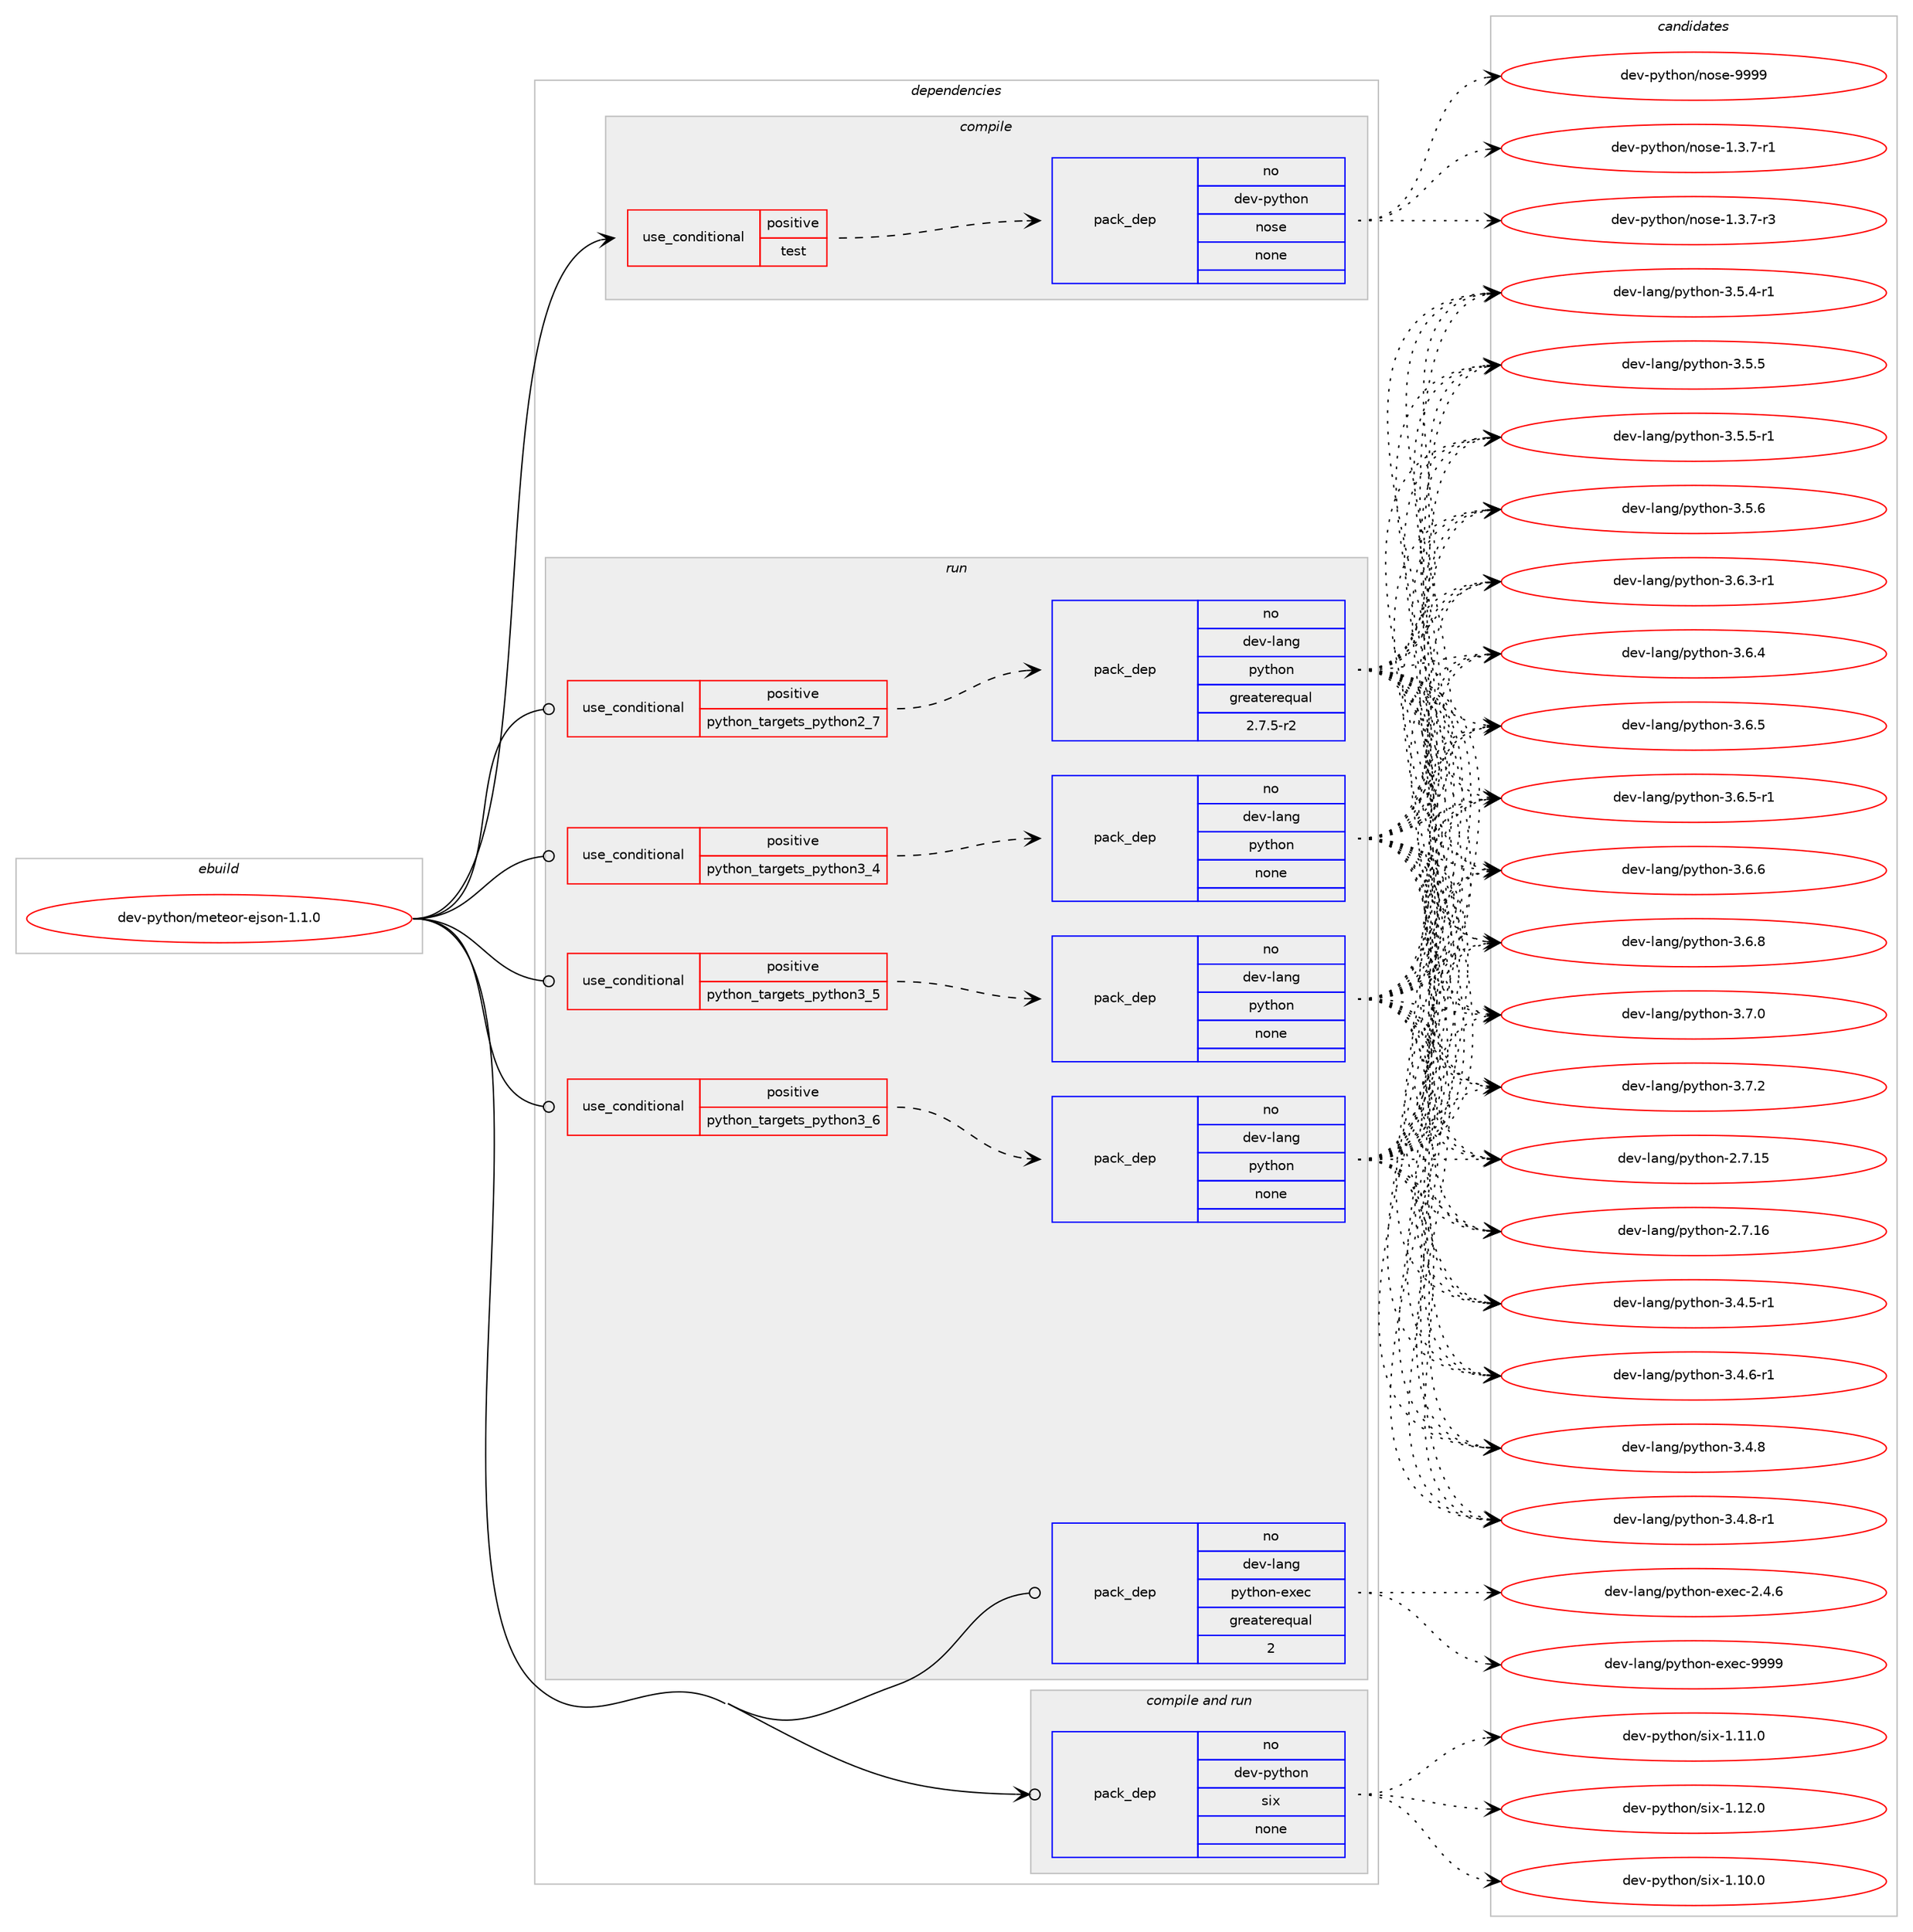 digraph prolog {

# *************
# Graph options
# *************

newrank=true;
concentrate=true;
compound=true;
graph [rankdir=LR,fontname=Helvetica,fontsize=10,ranksep=1.5];#, ranksep=2.5, nodesep=0.2];
edge  [arrowhead=vee];
node  [fontname=Helvetica,fontsize=10];

# **********
# The ebuild
# **********

subgraph cluster_leftcol {
color=gray;
rank=same;
label=<<i>ebuild</i>>;
id [label="dev-python/meteor-ejson-1.1.0", color=red, width=4, href="../dev-python/meteor-ejson-1.1.0.svg"];
}

# ****************
# The dependencies
# ****************

subgraph cluster_midcol {
color=gray;
label=<<i>dependencies</i>>;
subgraph cluster_compile {
fillcolor="#eeeeee";
style=filled;
label=<<i>compile</i>>;
subgraph cond377419 {
dependency1418660 [label=<<TABLE BORDER="0" CELLBORDER="1" CELLSPACING="0" CELLPADDING="4"><TR><TD ROWSPAN="3" CELLPADDING="10">use_conditional</TD></TR><TR><TD>positive</TD></TR><TR><TD>test</TD></TR></TABLE>>, shape=none, color=red];
subgraph pack1017967 {
dependency1418661 [label=<<TABLE BORDER="0" CELLBORDER="1" CELLSPACING="0" CELLPADDING="4" WIDTH="220"><TR><TD ROWSPAN="6" CELLPADDING="30">pack_dep</TD></TR><TR><TD WIDTH="110">no</TD></TR><TR><TD>dev-python</TD></TR><TR><TD>nose</TD></TR><TR><TD>none</TD></TR><TR><TD></TD></TR></TABLE>>, shape=none, color=blue];
}
dependency1418660:e -> dependency1418661:w [weight=20,style="dashed",arrowhead="vee"];
}
id:e -> dependency1418660:w [weight=20,style="solid",arrowhead="vee"];
}
subgraph cluster_compileandrun {
fillcolor="#eeeeee";
style=filled;
label=<<i>compile and run</i>>;
subgraph pack1017968 {
dependency1418662 [label=<<TABLE BORDER="0" CELLBORDER="1" CELLSPACING="0" CELLPADDING="4" WIDTH="220"><TR><TD ROWSPAN="6" CELLPADDING="30">pack_dep</TD></TR><TR><TD WIDTH="110">no</TD></TR><TR><TD>dev-python</TD></TR><TR><TD>six</TD></TR><TR><TD>none</TD></TR><TR><TD></TD></TR></TABLE>>, shape=none, color=blue];
}
id:e -> dependency1418662:w [weight=20,style="solid",arrowhead="odotvee"];
}
subgraph cluster_run {
fillcolor="#eeeeee";
style=filled;
label=<<i>run</i>>;
subgraph cond377420 {
dependency1418663 [label=<<TABLE BORDER="0" CELLBORDER="1" CELLSPACING="0" CELLPADDING="4"><TR><TD ROWSPAN="3" CELLPADDING="10">use_conditional</TD></TR><TR><TD>positive</TD></TR><TR><TD>python_targets_python2_7</TD></TR></TABLE>>, shape=none, color=red];
subgraph pack1017969 {
dependency1418664 [label=<<TABLE BORDER="0" CELLBORDER="1" CELLSPACING="0" CELLPADDING="4" WIDTH="220"><TR><TD ROWSPAN="6" CELLPADDING="30">pack_dep</TD></TR><TR><TD WIDTH="110">no</TD></TR><TR><TD>dev-lang</TD></TR><TR><TD>python</TD></TR><TR><TD>greaterequal</TD></TR><TR><TD>2.7.5-r2</TD></TR></TABLE>>, shape=none, color=blue];
}
dependency1418663:e -> dependency1418664:w [weight=20,style="dashed",arrowhead="vee"];
}
id:e -> dependency1418663:w [weight=20,style="solid",arrowhead="odot"];
subgraph cond377421 {
dependency1418665 [label=<<TABLE BORDER="0" CELLBORDER="1" CELLSPACING="0" CELLPADDING="4"><TR><TD ROWSPAN="3" CELLPADDING="10">use_conditional</TD></TR><TR><TD>positive</TD></TR><TR><TD>python_targets_python3_4</TD></TR></TABLE>>, shape=none, color=red];
subgraph pack1017970 {
dependency1418666 [label=<<TABLE BORDER="0" CELLBORDER="1" CELLSPACING="0" CELLPADDING="4" WIDTH="220"><TR><TD ROWSPAN="6" CELLPADDING="30">pack_dep</TD></TR><TR><TD WIDTH="110">no</TD></TR><TR><TD>dev-lang</TD></TR><TR><TD>python</TD></TR><TR><TD>none</TD></TR><TR><TD></TD></TR></TABLE>>, shape=none, color=blue];
}
dependency1418665:e -> dependency1418666:w [weight=20,style="dashed",arrowhead="vee"];
}
id:e -> dependency1418665:w [weight=20,style="solid",arrowhead="odot"];
subgraph cond377422 {
dependency1418667 [label=<<TABLE BORDER="0" CELLBORDER="1" CELLSPACING="0" CELLPADDING="4"><TR><TD ROWSPAN="3" CELLPADDING="10">use_conditional</TD></TR><TR><TD>positive</TD></TR><TR><TD>python_targets_python3_5</TD></TR></TABLE>>, shape=none, color=red];
subgraph pack1017971 {
dependency1418668 [label=<<TABLE BORDER="0" CELLBORDER="1" CELLSPACING="0" CELLPADDING="4" WIDTH="220"><TR><TD ROWSPAN="6" CELLPADDING="30">pack_dep</TD></TR><TR><TD WIDTH="110">no</TD></TR><TR><TD>dev-lang</TD></TR><TR><TD>python</TD></TR><TR><TD>none</TD></TR><TR><TD></TD></TR></TABLE>>, shape=none, color=blue];
}
dependency1418667:e -> dependency1418668:w [weight=20,style="dashed",arrowhead="vee"];
}
id:e -> dependency1418667:w [weight=20,style="solid",arrowhead="odot"];
subgraph cond377423 {
dependency1418669 [label=<<TABLE BORDER="0" CELLBORDER="1" CELLSPACING="0" CELLPADDING="4"><TR><TD ROWSPAN="3" CELLPADDING="10">use_conditional</TD></TR><TR><TD>positive</TD></TR><TR><TD>python_targets_python3_6</TD></TR></TABLE>>, shape=none, color=red];
subgraph pack1017972 {
dependency1418670 [label=<<TABLE BORDER="0" CELLBORDER="1" CELLSPACING="0" CELLPADDING="4" WIDTH="220"><TR><TD ROWSPAN="6" CELLPADDING="30">pack_dep</TD></TR><TR><TD WIDTH="110">no</TD></TR><TR><TD>dev-lang</TD></TR><TR><TD>python</TD></TR><TR><TD>none</TD></TR><TR><TD></TD></TR></TABLE>>, shape=none, color=blue];
}
dependency1418669:e -> dependency1418670:w [weight=20,style="dashed",arrowhead="vee"];
}
id:e -> dependency1418669:w [weight=20,style="solid",arrowhead="odot"];
subgraph pack1017973 {
dependency1418671 [label=<<TABLE BORDER="0" CELLBORDER="1" CELLSPACING="0" CELLPADDING="4" WIDTH="220"><TR><TD ROWSPAN="6" CELLPADDING="30">pack_dep</TD></TR><TR><TD WIDTH="110">no</TD></TR><TR><TD>dev-lang</TD></TR><TR><TD>python-exec</TD></TR><TR><TD>greaterequal</TD></TR><TR><TD>2</TD></TR></TABLE>>, shape=none, color=blue];
}
id:e -> dependency1418671:w [weight=20,style="solid",arrowhead="odot"];
}
}

# **************
# The candidates
# **************

subgraph cluster_choices {
rank=same;
color=gray;
label=<<i>candidates</i>>;

subgraph choice1017967 {
color=black;
nodesep=1;
choice10010111845112121116104111110471101111151014549465146554511449 [label="dev-python/nose-1.3.7-r1", color=red, width=4,href="../dev-python/nose-1.3.7-r1.svg"];
choice10010111845112121116104111110471101111151014549465146554511451 [label="dev-python/nose-1.3.7-r3", color=red, width=4,href="../dev-python/nose-1.3.7-r3.svg"];
choice10010111845112121116104111110471101111151014557575757 [label="dev-python/nose-9999", color=red, width=4,href="../dev-python/nose-9999.svg"];
dependency1418661:e -> choice10010111845112121116104111110471101111151014549465146554511449:w [style=dotted,weight="100"];
dependency1418661:e -> choice10010111845112121116104111110471101111151014549465146554511451:w [style=dotted,weight="100"];
dependency1418661:e -> choice10010111845112121116104111110471101111151014557575757:w [style=dotted,weight="100"];
}
subgraph choice1017968 {
color=black;
nodesep=1;
choice100101118451121211161041111104711510512045494649484648 [label="dev-python/six-1.10.0", color=red, width=4,href="../dev-python/six-1.10.0.svg"];
choice100101118451121211161041111104711510512045494649494648 [label="dev-python/six-1.11.0", color=red, width=4,href="../dev-python/six-1.11.0.svg"];
choice100101118451121211161041111104711510512045494649504648 [label="dev-python/six-1.12.0", color=red, width=4,href="../dev-python/six-1.12.0.svg"];
dependency1418662:e -> choice100101118451121211161041111104711510512045494649484648:w [style=dotted,weight="100"];
dependency1418662:e -> choice100101118451121211161041111104711510512045494649494648:w [style=dotted,weight="100"];
dependency1418662:e -> choice100101118451121211161041111104711510512045494649504648:w [style=dotted,weight="100"];
}
subgraph choice1017969 {
color=black;
nodesep=1;
choice10010111845108971101034711212111610411111045504655464953 [label="dev-lang/python-2.7.15", color=red, width=4,href="../dev-lang/python-2.7.15.svg"];
choice10010111845108971101034711212111610411111045504655464954 [label="dev-lang/python-2.7.16", color=red, width=4,href="../dev-lang/python-2.7.16.svg"];
choice1001011184510897110103471121211161041111104551465246534511449 [label="dev-lang/python-3.4.5-r1", color=red, width=4,href="../dev-lang/python-3.4.5-r1.svg"];
choice1001011184510897110103471121211161041111104551465246544511449 [label="dev-lang/python-3.4.6-r1", color=red, width=4,href="../dev-lang/python-3.4.6-r1.svg"];
choice100101118451089711010347112121116104111110455146524656 [label="dev-lang/python-3.4.8", color=red, width=4,href="../dev-lang/python-3.4.8.svg"];
choice1001011184510897110103471121211161041111104551465246564511449 [label="dev-lang/python-3.4.8-r1", color=red, width=4,href="../dev-lang/python-3.4.8-r1.svg"];
choice1001011184510897110103471121211161041111104551465346524511449 [label="dev-lang/python-3.5.4-r1", color=red, width=4,href="../dev-lang/python-3.5.4-r1.svg"];
choice100101118451089711010347112121116104111110455146534653 [label="dev-lang/python-3.5.5", color=red, width=4,href="../dev-lang/python-3.5.5.svg"];
choice1001011184510897110103471121211161041111104551465346534511449 [label="dev-lang/python-3.5.5-r1", color=red, width=4,href="../dev-lang/python-3.5.5-r1.svg"];
choice100101118451089711010347112121116104111110455146534654 [label="dev-lang/python-3.5.6", color=red, width=4,href="../dev-lang/python-3.5.6.svg"];
choice1001011184510897110103471121211161041111104551465446514511449 [label="dev-lang/python-3.6.3-r1", color=red, width=4,href="../dev-lang/python-3.6.3-r1.svg"];
choice100101118451089711010347112121116104111110455146544652 [label="dev-lang/python-3.6.4", color=red, width=4,href="../dev-lang/python-3.6.4.svg"];
choice100101118451089711010347112121116104111110455146544653 [label="dev-lang/python-3.6.5", color=red, width=4,href="../dev-lang/python-3.6.5.svg"];
choice1001011184510897110103471121211161041111104551465446534511449 [label="dev-lang/python-3.6.5-r1", color=red, width=4,href="../dev-lang/python-3.6.5-r1.svg"];
choice100101118451089711010347112121116104111110455146544654 [label="dev-lang/python-3.6.6", color=red, width=4,href="../dev-lang/python-3.6.6.svg"];
choice100101118451089711010347112121116104111110455146544656 [label="dev-lang/python-3.6.8", color=red, width=4,href="../dev-lang/python-3.6.8.svg"];
choice100101118451089711010347112121116104111110455146554648 [label="dev-lang/python-3.7.0", color=red, width=4,href="../dev-lang/python-3.7.0.svg"];
choice100101118451089711010347112121116104111110455146554650 [label="dev-lang/python-3.7.2", color=red, width=4,href="../dev-lang/python-3.7.2.svg"];
dependency1418664:e -> choice10010111845108971101034711212111610411111045504655464953:w [style=dotted,weight="100"];
dependency1418664:e -> choice10010111845108971101034711212111610411111045504655464954:w [style=dotted,weight="100"];
dependency1418664:e -> choice1001011184510897110103471121211161041111104551465246534511449:w [style=dotted,weight="100"];
dependency1418664:e -> choice1001011184510897110103471121211161041111104551465246544511449:w [style=dotted,weight="100"];
dependency1418664:e -> choice100101118451089711010347112121116104111110455146524656:w [style=dotted,weight="100"];
dependency1418664:e -> choice1001011184510897110103471121211161041111104551465246564511449:w [style=dotted,weight="100"];
dependency1418664:e -> choice1001011184510897110103471121211161041111104551465346524511449:w [style=dotted,weight="100"];
dependency1418664:e -> choice100101118451089711010347112121116104111110455146534653:w [style=dotted,weight="100"];
dependency1418664:e -> choice1001011184510897110103471121211161041111104551465346534511449:w [style=dotted,weight="100"];
dependency1418664:e -> choice100101118451089711010347112121116104111110455146534654:w [style=dotted,weight="100"];
dependency1418664:e -> choice1001011184510897110103471121211161041111104551465446514511449:w [style=dotted,weight="100"];
dependency1418664:e -> choice100101118451089711010347112121116104111110455146544652:w [style=dotted,weight="100"];
dependency1418664:e -> choice100101118451089711010347112121116104111110455146544653:w [style=dotted,weight="100"];
dependency1418664:e -> choice1001011184510897110103471121211161041111104551465446534511449:w [style=dotted,weight="100"];
dependency1418664:e -> choice100101118451089711010347112121116104111110455146544654:w [style=dotted,weight="100"];
dependency1418664:e -> choice100101118451089711010347112121116104111110455146544656:w [style=dotted,weight="100"];
dependency1418664:e -> choice100101118451089711010347112121116104111110455146554648:w [style=dotted,weight="100"];
dependency1418664:e -> choice100101118451089711010347112121116104111110455146554650:w [style=dotted,weight="100"];
}
subgraph choice1017970 {
color=black;
nodesep=1;
choice10010111845108971101034711212111610411111045504655464953 [label="dev-lang/python-2.7.15", color=red, width=4,href="../dev-lang/python-2.7.15.svg"];
choice10010111845108971101034711212111610411111045504655464954 [label="dev-lang/python-2.7.16", color=red, width=4,href="../dev-lang/python-2.7.16.svg"];
choice1001011184510897110103471121211161041111104551465246534511449 [label="dev-lang/python-3.4.5-r1", color=red, width=4,href="../dev-lang/python-3.4.5-r1.svg"];
choice1001011184510897110103471121211161041111104551465246544511449 [label="dev-lang/python-3.4.6-r1", color=red, width=4,href="../dev-lang/python-3.4.6-r1.svg"];
choice100101118451089711010347112121116104111110455146524656 [label="dev-lang/python-3.4.8", color=red, width=4,href="../dev-lang/python-3.4.8.svg"];
choice1001011184510897110103471121211161041111104551465246564511449 [label="dev-lang/python-3.4.8-r1", color=red, width=4,href="../dev-lang/python-3.4.8-r1.svg"];
choice1001011184510897110103471121211161041111104551465346524511449 [label="dev-lang/python-3.5.4-r1", color=red, width=4,href="../dev-lang/python-3.5.4-r1.svg"];
choice100101118451089711010347112121116104111110455146534653 [label="dev-lang/python-3.5.5", color=red, width=4,href="../dev-lang/python-3.5.5.svg"];
choice1001011184510897110103471121211161041111104551465346534511449 [label="dev-lang/python-3.5.5-r1", color=red, width=4,href="../dev-lang/python-3.5.5-r1.svg"];
choice100101118451089711010347112121116104111110455146534654 [label="dev-lang/python-3.5.6", color=red, width=4,href="../dev-lang/python-3.5.6.svg"];
choice1001011184510897110103471121211161041111104551465446514511449 [label="dev-lang/python-3.6.3-r1", color=red, width=4,href="../dev-lang/python-3.6.3-r1.svg"];
choice100101118451089711010347112121116104111110455146544652 [label="dev-lang/python-3.6.4", color=red, width=4,href="../dev-lang/python-3.6.4.svg"];
choice100101118451089711010347112121116104111110455146544653 [label="dev-lang/python-3.6.5", color=red, width=4,href="../dev-lang/python-3.6.5.svg"];
choice1001011184510897110103471121211161041111104551465446534511449 [label="dev-lang/python-3.6.5-r1", color=red, width=4,href="../dev-lang/python-3.6.5-r1.svg"];
choice100101118451089711010347112121116104111110455146544654 [label="dev-lang/python-3.6.6", color=red, width=4,href="../dev-lang/python-3.6.6.svg"];
choice100101118451089711010347112121116104111110455146544656 [label="dev-lang/python-3.6.8", color=red, width=4,href="../dev-lang/python-3.6.8.svg"];
choice100101118451089711010347112121116104111110455146554648 [label="dev-lang/python-3.7.0", color=red, width=4,href="../dev-lang/python-3.7.0.svg"];
choice100101118451089711010347112121116104111110455146554650 [label="dev-lang/python-3.7.2", color=red, width=4,href="../dev-lang/python-3.7.2.svg"];
dependency1418666:e -> choice10010111845108971101034711212111610411111045504655464953:w [style=dotted,weight="100"];
dependency1418666:e -> choice10010111845108971101034711212111610411111045504655464954:w [style=dotted,weight="100"];
dependency1418666:e -> choice1001011184510897110103471121211161041111104551465246534511449:w [style=dotted,weight="100"];
dependency1418666:e -> choice1001011184510897110103471121211161041111104551465246544511449:w [style=dotted,weight="100"];
dependency1418666:e -> choice100101118451089711010347112121116104111110455146524656:w [style=dotted,weight="100"];
dependency1418666:e -> choice1001011184510897110103471121211161041111104551465246564511449:w [style=dotted,weight="100"];
dependency1418666:e -> choice1001011184510897110103471121211161041111104551465346524511449:w [style=dotted,weight="100"];
dependency1418666:e -> choice100101118451089711010347112121116104111110455146534653:w [style=dotted,weight="100"];
dependency1418666:e -> choice1001011184510897110103471121211161041111104551465346534511449:w [style=dotted,weight="100"];
dependency1418666:e -> choice100101118451089711010347112121116104111110455146534654:w [style=dotted,weight="100"];
dependency1418666:e -> choice1001011184510897110103471121211161041111104551465446514511449:w [style=dotted,weight="100"];
dependency1418666:e -> choice100101118451089711010347112121116104111110455146544652:w [style=dotted,weight="100"];
dependency1418666:e -> choice100101118451089711010347112121116104111110455146544653:w [style=dotted,weight="100"];
dependency1418666:e -> choice1001011184510897110103471121211161041111104551465446534511449:w [style=dotted,weight="100"];
dependency1418666:e -> choice100101118451089711010347112121116104111110455146544654:w [style=dotted,weight="100"];
dependency1418666:e -> choice100101118451089711010347112121116104111110455146544656:w [style=dotted,weight="100"];
dependency1418666:e -> choice100101118451089711010347112121116104111110455146554648:w [style=dotted,weight="100"];
dependency1418666:e -> choice100101118451089711010347112121116104111110455146554650:w [style=dotted,weight="100"];
}
subgraph choice1017971 {
color=black;
nodesep=1;
choice10010111845108971101034711212111610411111045504655464953 [label="dev-lang/python-2.7.15", color=red, width=4,href="../dev-lang/python-2.7.15.svg"];
choice10010111845108971101034711212111610411111045504655464954 [label="dev-lang/python-2.7.16", color=red, width=4,href="../dev-lang/python-2.7.16.svg"];
choice1001011184510897110103471121211161041111104551465246534511449 [label="dev-lang/python-3.4.5-r1", color=red, width=4,href="../dev-lang/python-3.4.5-r1.svg"];
choice1001011184510897110103471121211161041111104551465246544511449 [label="dev-lang/python-3.4.6-r1", color=red, width=4,href="../dev-lang/python-3.4.6-r1.svg"];
choice100101118451089711010347112121116104111110455146524656 [label="dev-lang/python-3.4.8", color=red, width=4,href="../dev-lang/python-3.4.8.svg"];
choice1001011184510897110103471121211161041111104551465246564511449 [label="dev-lang/python-3.4.8-r1", color=red, width=4,href="../dev-lang/python-3.4.8-r1.svg"];
choice1001011184510897110103471121211161041111104551465346524511449 [label="dev-lang/python-3.5.4-r1", color=red, width=4,href="../dev-lang/python-3.5.4-r1.svg"];
choice100101118451089711010347112121116104111110455146534653 [label="dev-lang/python-3.5.5", color=red, width=4,href="../dev-lang/python-3.5.5.svg"];
choice1001011184510897110103471121211161041111104551465346534511449 [label="dev-lang/python-3.5.5-r1", color=red, width=4,href="../dev-lang/python-3.5.5-r1.svg"];
choice100101118451089711010347112121116104111110455146534654 [label="dev-lang/python-3.5.6", color=red, width=4,href="../dev-lang/python-3.5.6.svg"];
choice1001011184510897110103471121211161041111104551465446514511449 [label="dev-lang/python-3.6.3-r1", color=red, width=4,href="../dev-lang/python-3.6.3-r1.svg"];
choice100101118451089711010347112121116104111110455146544652 [label="dev-lang/python-3.6.4", color=red, width=4,href="../dev-lang/python-3.6.4.svg"];
choice100101118451089711010347112121116104111110455146544653 [label="dev-lang/python-3.6.5", color=red, width=4,href="../dev-lang/python-3.6.5.svg"];
choice1001011184510897110103471121211161041111104551465446534511449 [label="dev-lang/python-3.6.5-r1", color=red, width=4,href="../dev-lang/python-3.6.5-r1.svg"];
choice100101118451089711010347112121116104111110455146544654 [label="dev-lang/python-3.6.6", color=red, width=4,href="../dev-lang/python-3.6.6.svg"];
choice100101118451089711010347112121116104111110455146544656 [label="dev-lang/python-3.6.8", color=red, width=4,href="../dev-lang/python-3.6.8.svg"];
choice100101118451089711010347112121116104111110455146554648 [label="dev-lang/python-3.7.0", color=red, width=4,href="../dev-lang/python-3.7.0.svg"];
choice100101118451089711010347112121116104111110455146554650 [label="dev-lang/python-3.7.2", color=red, width=4,href="../dev-lang/python-3.7.2.svg"];
dependency1418668:e -> choice10010111845108971101034711212111610411111045504655464953:w [style=dotted,weight="100"];
dependency1418668:e -> choice10010111845108971101034711212111610411111045504655464954:w [style=dotted,weight="100"];
dependency1418668:e -> choice1001011184510897110103471121211161041111104551465246534511449:w [style=dotted,weight="100"];
dependency1418668:e -> choice1001011184510897110103471121211161041111104551465246544511449:w [style=dotted,weight="100"];
dependency1418668:e -> choice100101118451089711010347112121116104111110455146524656:w [style=dotted,weight="100"];
dependency1418668:e -> choice1001011184510897110103471121211161041111104551465246564511449:w [style=dotted,weight="100"];
dependency1418668:e -> choice1001011184510897110103471121211161041111104551465346524511449:w [style=dotted,weight="100"];
dependency1418668:e -> choice100101118451089711010347112121116104111110455146534653:w [style=dotted,weight="100"];
dependency1418668:e -> choice1001011184510897110103471121211161041111104551465346534511449:w [style=dotted,weight="100"];
dependency1418668:e -> choice100101118451089711010347112121116104111110455146534654:w [style=dotted,weight="100"];
dependency1418668:e -> choice1001011184510897110103471121211161041111104551465446514511449:w [style=dotted,weight="100"];
dependency1418668:e -> choice100101118451089711010347112121116104111110455146544652:w [style=dotted,weight="100"];
dependency1418668:e -> choice100101118451089711010347112121116104111110455146544653:w [style=dotted,weight="100"];
dependency1418668:e -> choice1001011184510897110103471121211161041111104551465446534511449:w [style=dotted,weight="100"];
dependency1418668:e -> choice100101118451089711010347112121116104111110455146544654:w [style=dotted,weight="100"];
dependency1418668:e -> choice100101118451089711010347112121116104111110455146544656:w [style=dotted,weight="100"];
dependency1418668:e -> choice100101118451089711010347112121116104111110455146554648:w [style=dotted,weight="100"];
dependency1418668:e -> choice100101118451089711010347112121116104111110455146554650:w [style=dotted,weight="100"];
}
subgraph choice1017972 {
color=black;
nodesep=1;
choice10010111845108971101034711212111610411111045504655464953 [label="dev-lang/python-2.7.15", color=red, width=4,href="../dev-lang/python-2.7.15.svg"];
choice10010111845108971101034711212111610411111045504655464954 [label="dev-lang/python-2.7.16", color=red, width=4,href="../dev-lang/python-2.7.16.svg"];
choice1001011184510897110103471121211161041111104551465246534511449 [label="dev-lang/python-3.4.5-r1", color=red, width=4,href="../dev-lang/python-3.4.5-r1.svg"];
choice1001011184510897110103471121211161041111104551465246544511449 [label="dev-lang/python-3.4.6-r1", color=red, width=4,href="../dev-lang/python-3.4.6-r1.svg"];
choice100101118451089711010347112121116104111110455146524656 [label="dev-lang/python-3.4.8", color=red, width=4,href="../dev-lang/python-3.4.8.svg"];
choice1001011184510897110103471121211161041111104551465246564511449 [label="dev-lang/python-3.4.8-r1", color=red, width=4,href="../dev-lang/python-3.4.8-r1.svg"];
choice1001011184510897110103471121211161041111104551465346524511449 [label="dev-lang/python-3.5.4-r1", color=red, width=4,href="../dev-lang/python-3.5.4-r1.svg"];
choice100101118451089711010347112121116104111110455146534653 [label="dev-lang/python-3.5.5", color=red, width=4,href="../dev-lang/python-3.5.5.svg"];
choice1001011184510897110103471121211161041111104551465346534511449 [label="dev-lang/python-3.5.5-r1", color=red, width=4,href="../dev-lang/python-3.5.5-r1.svg"];
choice100101118451089711010347112121116104111110455146534654 [label="dev-lang/python-3.5.6", color=red, width=4,href="../dev-lang/python-3.5.6.svg"];
choice1001011184510897110103471121211161041111104551465446514511449 [label="dev-lang/python-3.6.3-r1", color=red, width=4,href="../dev-lang/python-3.6.3-r1.svg"];
choice100101118451089711010347112121116104111110455146544652 [label="dev-lang/python-3.6.4", color=red, width=4,href="../dev-lang/python-3.6.4.svg"];
choice100101118451089711010347112121116104111110455146544653 [label="dev-lang/python-3.6.5", color=red, width=4,href="../dev-lang/python-3.6.5.svg"];
choice1001011184510897110103471121211161041111104551465446534511449 [label="dev-lang/python-3.6.5-r1", color=red, width=4,href="../dev-lang/python-3.6.5-r1.svg"];
choice100101118451089711010347112121116104111110455146544654 [label="dev-lang/python-3.6.6", color=red, width=4,href="../dev-lang/python-3.6.6.svg"];
choice100101118451089711010347112121116104111110455146544656 [label="dev-lang/python-3.6.8", color=red, width=4,href="../dev-lang/python-3.6.8.svg"];
choice100101118451089711010347112121116104111110455146554648 [label="dev-lang/python-3.7.0", color=red, width=4,href="../dev-lang/python-3.7.0.svg"];
choice100101118451089711010347112121116104111110455146554650 [label="dev-lang/python-3.7.2", color=red, width=4,href="../dev-lang/python-3.7.2.svg"];
dependency1418670:e -> choice10010111845108971101034711212111610411111045504655464953:w [style=dotted,weight="100"];
dependency1418670:e -> choice10010111845108971101034711212111610411111045504655464954:w [style=dotted,weight="100"];
dependency1418670:e -> choice1001011184510897110103471121211161041111104551465246534511449:w [style=dotted,weight="100"];
dependency1418670:e -> choice1001011184510897110103471121211161041111104551465246544511449:w [style=dotted,weight="100"];
dependency1418670:e -> choice100101118451089711010347112121116104111110455146524656:w [style=dotted,weight="100"];
dependency1418670:e -> choice1001011184510897110103471121211161041111104551465246564511449:w [style=dotted,weight="100"];
dependency1418670:e -> choice1001011184510897110103471121211161041111104551465346524511449:w [style=dotted,weight="100"];
dependency1418670:e -> choice100101118451089711010347112121116104111110455146534653:w [style=dotted,weight="100"];
dependency1418670:e -> choice1001011184510897110103471121211161041111104551465346534511449:w [style=dotted,weight="100"];
dependency1418670:e -> choice100101118451089711010347112121116104111110455146534654:w [style=dotted,weight="100"];
dependency1418670:e -> choice1001011184510897110103471121211161041111104551465446514511449:w [style=dotted,weight="100"];
dependency1418670:e -> choice100101118451089711010347112121116104111110455146544652:w [style=dotted,weight="100"];
dependency1418670:e -> choice100101118451089711010347112121116104111110455146544653:w [style=dotted,weight="100"];
dependency1418670:e -> choice1001011184510897110103471121211161041111104551465446534511449:w [style=dotted,weight="100"];
dependency1418670:e -> choice100101118451089711010347112121116104111110455146544654:w [style=dotted,weight="100"];
dependency1418670:e -> choice100101118451089711010347112121116104111110455146544656:w [style=dotted,weight="100"];
dependency1418670:e -> choice100101118451089711010347112121116104111110455146554648:w [style=dotted,weight="100"];
dependency1418670:e -> choice100101118451089711010347112121116104111110455146554650:w [style=dotted,weight="100"];
}
subgraph choice1017973 {
color=black;
nodesep=1;
choice1001011184510897110103471121211161041111104510112010199455046524654 [label="dev-lang/python-exec-2.4.6", color=red, width=4,href="../dev-lang/python-exec-2.4.6.svg"];
choice10010111845108971101034711212111610411111045101120101994557575757 [label="dev-lang/python-exec-9999", color=red, width=4,href="../dev-lang/python-exec-9999.svg"];
dependency1418671:e -> choice1001011184510897110103471121211161041111104510112010199455046524654:w [style=dotted,weight="100"];
dependency1418671:e -> choice10010111845108971101034711212111610411111045101120101994557575757:w [style=dotted,weight="100"];
}
}

}
